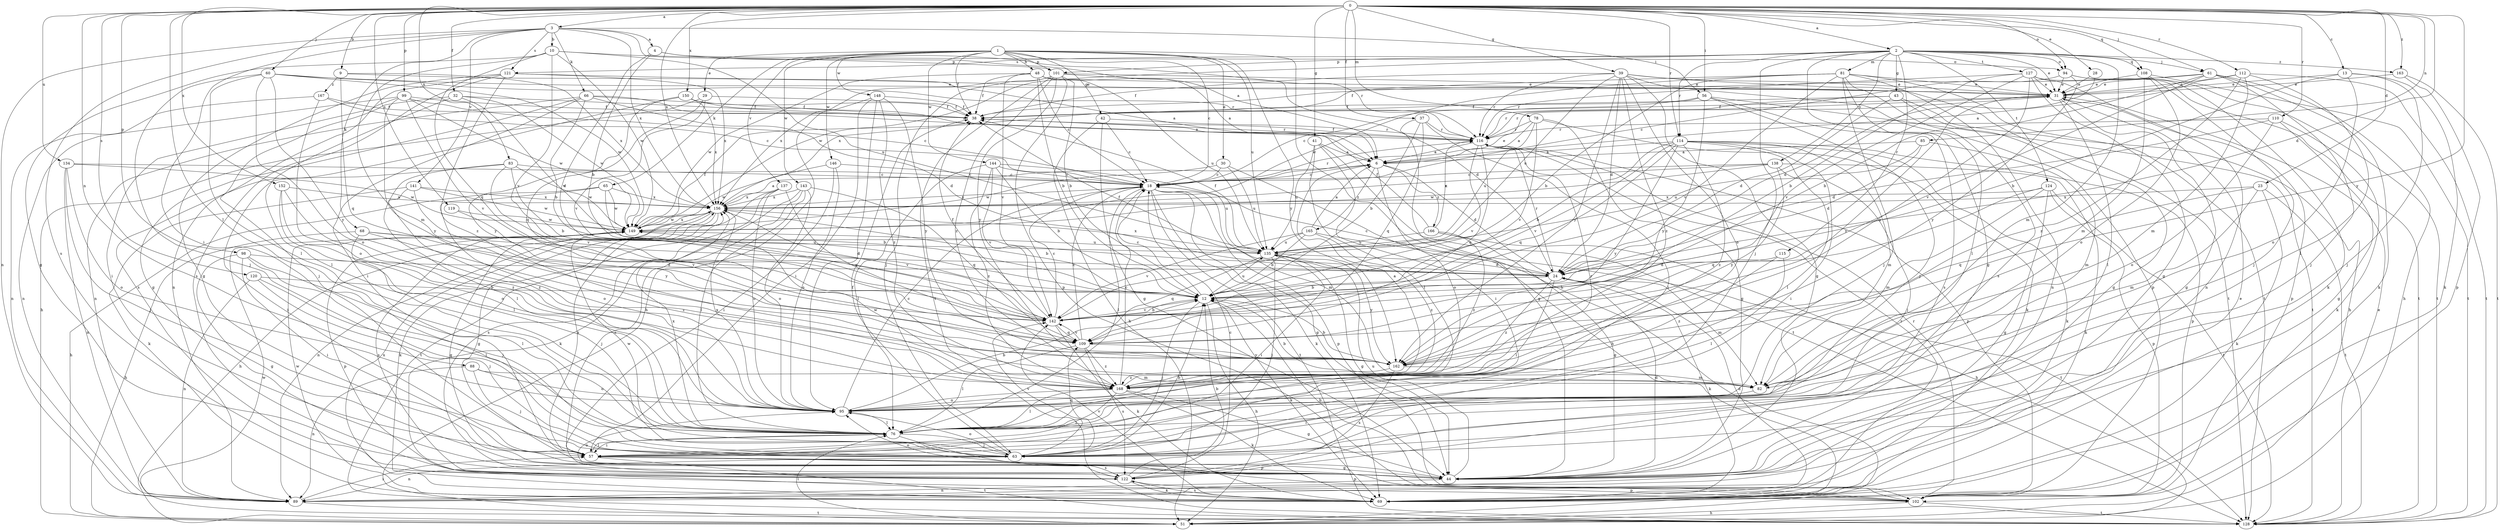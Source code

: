 strict digraph  {
0;
1;
2;
3;
4;
6;
9;
10;
12;
13;
18;
23;
24;
28;
29;
30;
31;
32;
37;
38;
39;
41;
42;
43;
44;
48;
51;
56;
57;
60;
61;
63;
65;
66;
68;
69;
76;
78;
81;
82;
83;
85;
88;
89;
94;
95;
98;
99;
101;
102;
108;
109;
110;
112;
114;
115;
116;
119;
120;
121;
122;
124;
127;
128;
134;
135;
137;
138;
141;
142;
143;
144;
146;
148;
149;
150;
152;
156;
162;
163;
165;
166;
167;
168;
0 -> 2  [label=a];
0 -> 3  [label=a];
0 -> 9  [label=b];
0 -> 13  [label=c];
0 -> 23  [label=d];
0 -> 24  [label=d];
0 -> 28  [label=e];
0 -> 32  [label=f];
0 -> 37  [label=f];
0 -> 39  [label=g];
0 -> 41  [label=g];
0 -> 56  [label=i];
0 -> 60  [label=j];
0 -> 61  [label=j];
0 -> 76  [label=l];
0 -> 78  [label=m];
0 -> 83  [label=n];
0 -> 85  [label=n];
0 -> 88  [label=n];
0 -> 94  [label=o];
0 -> 98  [label=p];
0 -> 99  [label=p];
0 -> 108  [label=q];
0 -> 110  [label=r];
0 -> 112  [label=r];
0 -> 114  [label=r];
0 -> 119  [label=s];
0 -> 120  [label=s];
0 -> 134  [label=u];
0 -> 150  [label=x];
0 -> 152  [label=x];
0 -> 156  [label=x];
0 -> 162  [label=y];
0 -> 163  [label=z];
1 -> 18  [label=c];
1 -> 29  [label=e];
1 -> 30  [label=e];
1 -> 38  [label=f];
1 -> 42  [label=g];
1 -> 48  [label=h];
1 -> 51  [label=h];
1 -> 65  [label=k];
1 -> 101  [label=p];
1 -> 135  [label=u];
1 -> 137  [label=v];
1 -> 143  [label=w];
1 -> 144  [label=w];
1 -> 146  [label=w];
1 -> 148  [label=w];
1 -> 162  [label=y];
2 -> 31  [label=e];
2 -> 43  [label=g];
2 -> 44  [label=g];
2 -> 61  [label=j];
2 -> 63  [label=j];
2 -> 81  [label=m];
2 -> 82  [label=m];
2 -> 94  [label=o];
2 -> 101  [label=p];
2 -> 108  [label=q];
2 -> 114  [label=r];
2 -> 115  [label=r];
2 -> 121  [label=s];
2 -> 124  [label=t];
2 -> 127  [label=t];
2 -> 138  [label=v];
2 -> 149  [label=w];
2 -> 163  [label=z];
3 -> 4  [label=a];
3 -> 6  [label=a];
3 -> 10  [label=b];
3 -> 56  [label=i];
3 -> 57  [label=i];
3 -> 66  [label=k];
3 -> 68  [label=k];
3 -> 89  [label=n];
3 -> 121  [label=s];
3 -> 122  [label=s];
3 -> 141  [label=v];
3 -> 156  [label=x];
4 -> 12  [label=b];
4 -> 94  [label=o];
4 -> 116  [label=r];
4 -> 142  [label=v];
6 -> 18  [label=c];
6 -> 24  [label=d];
6 -> 95  [label=o];
6 -> 165  [label=z];
6 -> 166  [label=z];
9 -> 6  [label=a];
9 -> 109  [label=q];
9 -> 156  [label=x];
9 -> 167  [label=z];
10 -> 44  [label=g];
10 -> 82  [label=m];
10 -> 101  [label=p];
10 -> 109  [label=q];
10 -> 135  [label=u];
10 -> 142  [label=v];
10 -> 149  [label=w];
12 -> 18  [label=c];
12 -> 51  [label=h];
12 -> 63  [label=j];
12 -> 69  [label=k];
12 -> 135  [label=u];
12 -> 142  [label=v];
13 -> 12  [label=b];
13 -> 31  [label=e];
13 -> 63  [label=j];
13 -> 69  [label=k];
13 -> 95  [label=o];
18 -> 31  [label=e];
18 -> 44  [label=g];
18 -> 69  [label=k];
18 -> 76  [label=l];
18 -> 82  [label=m];
18 -> 102  [label=p];
18 -> 116  [label=r];
18 -> 128  [label=t];
18 -> 156  [label=x];
23 -> 69  [label=k];
23 -> 82  [label=m];
23 -> 109  [label=q];
23 -> 128  [label=t];
23 -> 156  [label=x];
24 -> 12  [label=b];
24 -> 18  [label=c];
24 -> 38  [label=f];
24 -> 69  [label=k];
24 -> 76  [label=l];
24 -> 82  [label=m];
24 -> 116  [label=r];
24 -> 168  [label=z];
28 -> 24  [label=d];
28 -> 31  [label=e];
29 -> 38  [label=f];
29 -> 51  [label=h];
29 -> 109  [label=q];
29 -> 142  [label=v];
30 -> 18  [label=c];
30 -> 51  [label=h];
30 -> 135  [label=u];
30 -> 149  [label=w];
31 -> 38  [label=f];
31 -> 44  [label=g];
31 -> 76  [label=l];
31 -> 102  [label=p];
31 -> 116  [label=r];
31 -> 162  [label=y];
32 -> 24  [label=d];
32 -> 38  [label=f];
32 -> 63  [label=j];
32 -> 76  [label=l];
32 -> 149  [label=w];
37 -> 12  [label=b];
37 -> 44  [label=g];
37 -> 57  [label=i];
37 -> 109  [label=q];
37 -> 116  [label=r];
38 -> 116  [label=r];
39 -> 24  [label=d];
39 -> 31  [label=e];
39 -> 38  [label=f];
39 -> 44  [label=g];
39 -> 95  [label=o];
39 -> 102  [label=p];
39 -> 116  [label=r];
39 -> 128  [label=t];
39 -> 135  [label=u];
39 -> 162  [label=y];
39 -> 168  [label=z];
41 -> 6  [label=a];
41 -> 57  [label=i];
41 -> 76  [label=l];
41 -> 128  [label=t];
41 -> 135  [label=u];
42 -> 18  [label=c];
42 -> 44  [label=g];
42 -> 51  [label=h];
42 -> 116  [label=r];
43 -> 24  [label=d];
43 -> 38  [label=f];
43 -> 44  [label=g];
43 -> 51  [label=h];
43 -> 116  [label=r];
44 -> 24  [label=d];
44 -> 89  [label=n];
44 -> 95  [label=o];
44 -> 135  [label=u];
48 -> 6  [label=a];
48 -> 12  [label=b];
48 -> 18  [label=c];
48 -> 31  [label=e];
48 -> 38  [label=f];
48 -> 135  [label=u];
48 -> 142  [label=v];
48 -> 149  [label=w];
51 -> 76  [label=l];
56 -> 18  [label=c];
56 -> 38  [label=f];
56 -> 63  [label=j];
56 -> 122  [label=s];
56 -> 128  [label=t];
56 -> 162  [label=y];
57 -> 44  [label=g];
57 -> 76  [label=l];
57 -> 102  [label=p];
57 -> 122  [label=s];
57 -> 128  [label=t];
57 -> 156  [label=x];
60 -> 31  [label=e];
60 -> 63  [label=j];
60 -> 76  [label=l];
60 -> 95  [label=o];
60 -> 116  [label=r];
60 -> 149  [label=w];
60 -> 162  [label=y];
61 -> 12  [label=b];
61 -> 31  [label=e];
61 -> 38  [label=f];
61 -> 51  [label=h];
61 -> 63  [label=j];
61 -> 69  [label=k];
61 -> 142  [label=v];
63 -> 12  [label=b];
63 -> 38  [label=f];
63 -> 89  [label=n];
63 -> 95  [label=o];
63 -> 109  [label=q];
63 -> 142  [label=v];
63 -> 149  [label=w];
65 -> 12  [label=b];
65 -> 51  [label=h];
65 -> 95  [label=o];
65 -> 149  [label=w];
65 -> 156  [label=x];
66 -> 12  [label=b];
66 -> 24  [label=d];
66 -> 38  [label=f];
66 -> 44  [label=g];
66 -> 57  [label=i];
66 -> 89  [label=n];
66 -> 116  [label=r];
68 -> 24  [label=d];
68 -> 51  [label=h];
68 -> 63  [label=j];
68 -> 135  [label=u];
68 -> 168  [label=z];
69 -> 24  [label=d];
69 -> 116  [label=r];
69 -> 122  [label=s];
69 -> 142  [label=v];
69 -> 149  [label=w];
69 -> 156  [label=x];
76 -> 57  [label=i];
76 -> 63  [label=j];
76 -> 102  [label=p];
76 -> 156  [label=x];
78 -> 6  [label=a];
78 -> 44  [label=g];
78 -> 69  [label=k];
78 -> 116  [label=r];
78 -> 135  [label=u];
78 -> 142  [label=v];
81 -> 12  [label=b];
81 -> 31  [label=e];
81 -> 63  [label=j];
81 -> 76  [label=l];
81 -> 89  [label=n];
81 -> 122  [label=s];
81 -> 128  [label=t];
81 -> 142  [label=v];
81 -> 149  [label=w];
81 -> 156  [label=x];
82 -> 12  [label=b];
82 -> 57  [label=i];
83 -> 12  [label=b];
83 -> 18  [label=c];
83 -> 57  [label=i];
83 -> 76  [label=l];
83 -> 142  [label=v];
83 -> 149  [label=w];
85 -> 6  [label=a];
85 -> 24  [label=d];
85 -> 82  [label=m];
85 -> 135  [label=u];
88 -> 63  [label=j];
88 -> 82  [label=m];
88 -> 89  [label=n];
88 -> 95  [label=o];
89 -> 31  [label=e];
89 -> 57  [label=i];
89 -> 128  [label=t];
94 -> 18  [label=c];
94 -> 31  [label=e];
94 -> 69  [label=k];
94 -> 128  [label=t];
94 -> 162  [label=y];
95 -> 12  [label=b];
95 -> 18  [label=c];
95 -> 76  [label=l];
95 -> 116  [label=r];
95 -> 156  [label=x];
98 -> 24  [label=d];
98 -> 44  [label=g];
98 -> 57  [label=i];
98 -> 63  [label=j];
98 -> 76  [label=l];
99 -> 18  [label=c];
99 -> 38  [label=f];
99 -> 57  [label=i];
99 -> 89  [label=n];
99 -> 142  [label=v];
99 -> 149  [label=w];
99 -> 162  [label=y];
101 -> 12  [label=b];
101 -> 24  [label=d];
101 -> 31  [label=e];
101 -> 63  [label=j];
101 -> 102  [label=p];
101 -> 128  [label=t];
101 -> 156  [label=x];
101 -> 162  [label=y];
101 -> 168  [label=z];
102 -> 12  [label=b];
102 -> 51  [label=h];
102 -> 116  [label=r];
102 -> 128  [label=t];
108 -> 31  [label=e];
108 -> 63  [label=j];
108 -> 82  [label=m];
108 -> 95  [label=o];
108 -> 128  [label=t];
109 -> 18  [label=c];
109 -> 76  [label=l];
109 -> 122  [label=s];
109 -> 142  [label=v];
109 -> 162  [label=y];
109 -> 168  [label=z];
110 -> 24  [label=d];
110 -> 44  [label=g];
110 -> 69  [label=k];
110 -> 95  [label=o];
110 -> 116  [label=r];
112 -> 6  [label=a];
112 -> 31  [label=e];
112 -> 76  [label=l];
112 -> 82  [label=m];
112 -> 128  [label=t];
112 -> 168  [label=z];
114 -> 6  [label=a];
114 -> 12  [label=b];
114 -> 57  [label=i];
114 -> 69  [label=k];
114 -> 76  [label=l];
114 -> 82  [label=m];
114 -> 102  [label=p];
114 -> 109  [label=q];
114 -> 142  [label=v];
114 -> 162  [label=y];
114 -> 168  [label=z];
115 -> 24  [label=d];
115 -> 76  [label=l];
115 -> 168  [label=z];
116 -> 6  [label=a];
116 -> 38  [label=f];
116 -> 102  [label=p];
116 -> 109  [label=q];
116 -> 142  [label=v];
119 -> 142  [label=v];
119 -> 149  [label=w];
120 -> 12  [label=b];
120 -> 63  [label=j];
120 -> 76  [label=l];
120 -> 89  [label=n];
121 -> 31  [label=e];
121 -> 44  [label=g];
121 -> 89  [label=n];
121 -> 122  [label=s];
121 -> 156  [label=x];
121 -> 168  [label=z];
122 -> 12  [label=b];
122 -> 18  [label=c];
122 -> 69  [label=k];
122 -> 95  [label=o];
122 -> 102  [label=p];
124 -> 44  [label=g];
124 -> 82  [label=m];
124 -> 102  [label=p];
124 -> 109  [label=q];
124 -> 128  [label=t];
124 -> 156  [label=x];
127 -> 12  [label=b];
127 -> 31  [label=e];
127 -> 44  [label=g];
127 -> 89  [label=n];
127 -> 116  [label=r];
127 -> 128  [label=t];
127 -> 142  [label=v];
127 -> 162  [label=y];
128 -> 31  [label=e];
128 -> 149  [label=w];
134 -> 18  [label=c];
134 -> 63  [label=j];
134 -> 89  [label=n];
134 -> 95  [label=o];
134 -> 149  [label=w];
135 -> 24  [label=d];
135 -> 38  [label=f];
135 -> 44  [label=g];
135 -> 57  [label=i];
135 -> 63  [label=j];
135 -> 109  [label=q];
135 -> 156  [label=x];
135 -> 162  [label=y];
137 -> 95  [label=o];
137 -> 109  [label=q];
137 -> 122  [label=s];
137 -> 128  [label=t];
137 -> 156  [label=x];
138 -> 18  [label=c];
138 -> 63  [label=j];
138 -> 69  [label=k];
138 -> 149  [label=w];
138 -> 156  [label=x];
138 -> 162  [label=y];
141 -> 69  [label=k];
141 -> 149  [label=w];
141 -> 156  [label=x];
141 -> 162  [label=y];
141 -> 168  [label=z];
142 -> 12  [label=b];
142 -> 18  [label=c];
142 -> 38  [label=f];
142 -> 69  [label=k];
142 -> 109  [label=q];
143 -> 69  [label=k];
143 -> 76  [label=l];
143 -> 95  [label=o];
143 -> 109  [label=q];
143 -> 122  [label=s];
143 -> 156  [label=x];
144 -> 12  [label=b];
144 -> 18  [label=c];
144 -> 76  [label=l];
144 -> 135  [label=u];
144 -> 142  [label=v];
144 -> 168  [label=z];
146 -> 18  [label=c];
146 -> 57  [label=i];
146 -> 95  [label=o];
146 -> 149  [label=w];
148 -> 38  [label=f];
148 -> 51  [label=h];
148 -> 57  [label=i];
148 -> 95  [label=o];
148 -> 162  [label=y];
148 -> 168  [label=z];
149 -> 38  [label=f];
149 -> 44  [label=g];
149 -> 102  [label=p];
149 -> 122  [label=s];
149 -> 135  [label=u];
149 -> 156  [label=x];
150 -> 6  [label=a];
150 -> 38  [label=f];
150 -> 122  [label=s];
150 -> 156  [label=x];
150 -> 162  [label=y];
152 -> 76  [label=l];
152 -> 95  [label=o];
152 -> 156  [label=x];
152 -> 168  [label=z];
156 -> 6  [label=a];
156 -> 12  [label=b];
156 -> 44  [label=g];
156 -> 51  [label=h];
156 -> 69  [label=k];
156 -> 89  [label=n];
156 -> 142  [label=v];
156 -> 149  [label=w];
162 -> 12  [label=b];
162 -> 82  [label=m];
162 -> 122  [label=s];
162 -> 168  [label=z];
163 -> 31  [label=e];
163 -> 102  [label=p];
163 -> 128  [label=t];
165 -> 6  [label=a];
165 -> 12  [label=b];
165 -> 128  [label=t];
165 -> 135  [label=u];
165 -> 142  [label=v];
165 -> 168  [label=z];
166 -> 38  [label=f];
166 -> 44  [label=g];
166 -> 51  [label=h];
166 -> 116  [label=r];
166 -> 135  [label=u];
166 -> 168  [label=z];
167 -> 18  [label=c];
167 -> 38  [label=f];
167 -> 89  [label=n];
167 -> 95  [label=o];
168 -> 6  [label=a];
168 -> 18  [label=c];
168 -> 44  [label=g];
168 -> 57  [label=i];
168 -> 69  [label=k];
168 -> 76  [label=l];
168 -> 95  [label=o];
168 -> 149  [label=w];
}
